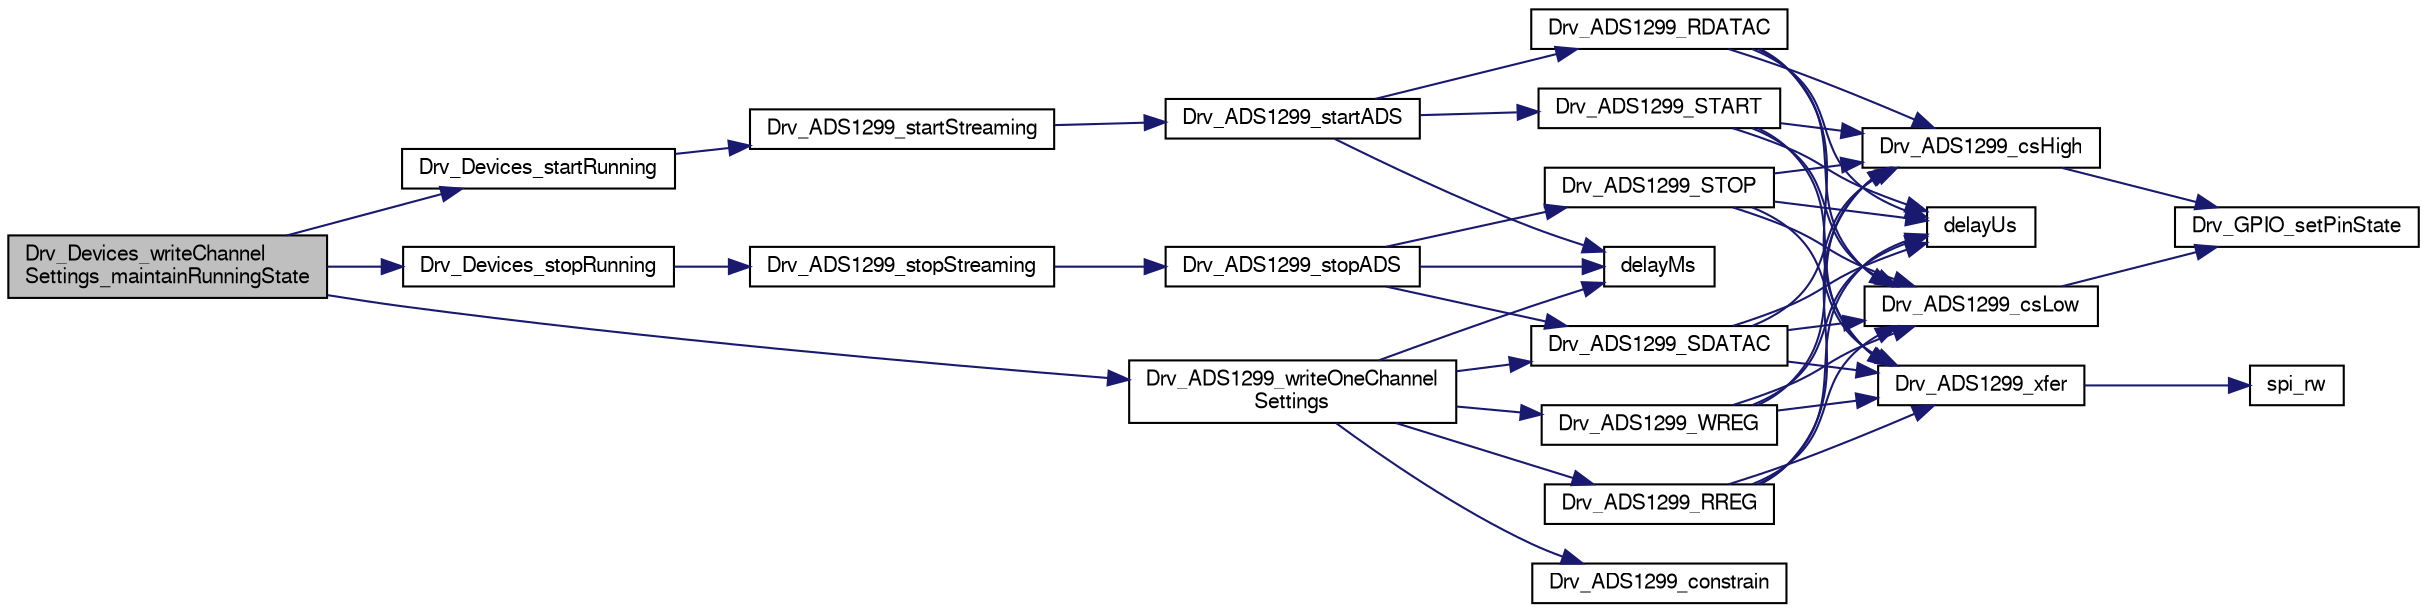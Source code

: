 digraph "Drv_Devices_writeChannelSettings_maintainRunningState"
{
  edge [fontname="FreeSans",fontsize="10",labelfontname="FreeSans",labelfontsize="10"];
  node [fontname="FreeSans",fontsize="10",shape=record];
  rankdir="LR";
  Node1 [label="Drv_Devices_writeChannel\lSettings_maintainRunningState",height=0.2,width=0.4,color="black", fillcolor="grey75", style="filled", fontcolor="black"];
  Node1 -> Node2 [color="midnightblue",fontsize="10",style="solid"];
  Node2 [label="Drv_Devices_stopRunning",height=0.2,width=0.4,color="black", fillcolor="white", style="filled",URL="$group__Devices__Library.html#ga8584f49a773b7e9add0e51bb0057fb54",tooltip="Stop data acquisition. "];
  Node2 -> Node3 [color="midnightblue",fontsize="10",style="solid"];
  Node3 [label="Drv_ADS1299_stopStreaming",height=0.2,width=0.4,color="black", fillcolor="white", style="filled",URL="$group__ADS1299__Library.html#ga76f9b41b04d6ac6a9fc5ba36884df125",tooltip="Stop data acquisition. "];
  Node3 -> Node4 [color="midnightblue",fontsize="10",style="solid"];
  Node4 [label="Drv_ADS1299_stopADS",height=0.2,width=0.4,color="black", fillcolor="white", style="filled",URL="$group__ADS1299__Library.html#gafed9edc40d47ce6fc0c7c5325b616d74",tooltip="Stop continuous data acquisition. "];
  Node4 -> Node5 [color="midnightblue",fontsize="10",style="solid"];
  Node5 [label="Drv_ADS1299_STOP",height=0.2,width=0.4,color="black", fillcolor="white", style="filled",URL="$group__ADS1299__Library.html#ga745a56f8f9a82a3ff488fdfa44b5877c",tooltip="Stop data acquisition. "];
  Node5 -> Node6 [color="midnightblue",fontsize="10",style="solid"];
  Node6 [label="Drv_ADS1299_csLow",height=0.2,width=0.4,color="black", fillcolor="white", style="filled",URL="$group__ADS1299__Library.html#gae7bfe7b22c142ad6af3606fc094dd149",tooltip="SPI chip select method. "];
  Node6 -> Node7 [color="midnightblue",fontsize="10",style="solid"];
  Node7 [label="Drv_GPIO_setPinState",height=0.2,width=0.4,color="black", fillcolor="white", style="filled",URL="$group__GPIO__Library.html#gaa0fc19aa74a1bf75817ba137e78f7a0a",tooltip="Set a GPIO pin state. "];
  Node5 -> Node8 [color="midnightblue",fontsize="10",style="solid"];
  Node8 [label="Drv_ADS1299_xfer",height=0.2,width=0.4,color="black", fillcolor="white", style="filled",URL="$group__ADS1299__Library.html#gaacd804d5af6ab72174a9cb050dcf9041",tooltip="SPI communication method. "];
  Node8 -> Node9 [color="midnightblue",fontsize="10",style="solid"];
  Node9 [label="spi_rw",height=0.2,width=0.4,color="black", fillcolor="white", style="filled",URL="$group__SSP__Library.html#ga3808c285915bc0c410f4188eafce502d",tooltip="Faster way to transfer a single a byte via SSP. "];
  Node5 -> Node10 [color="midnightblue",fontsize="10",style="solid"];
  Node10 [label="delayUs",height=0.2,width=0.4,color="black", fillcolor="white", style="filled",URL="$group__Devices__Library.html#ga120f8cfcae7121ef62deee0473cf19ee",tooltip="Delay in microseconds. "];
  Node5 -> Node11 [color="midnightblue",fontsize="10",style="solid"];
  Node11 [label="Drv_ADS1299_csHigh",height=0.2,width=0.4,color="black", fillcolor="white", style="filled",URL="$group__ADS1299__Library.html#gad90e09cf6259d704d03a6b3f569d0976",tooltip="SPI chip de-select. "];
  Node11 -> Node7 [color="midnightblue",fontsize="10",style="solid"];
  Node4 -> Node12 [color="midnightblue",fontsize="10",style="solid"];
  Node12 [label="delayMs",height=0.2,width=0.4,color="black", fillcolor="white", style="filled",URL="$group__Devices__Library.html#gadde208bf0ea8bb35d8606d3859219a40",tooltip="Delay in milliseconds. "];
  Node4 -> Node13 [color="midnightblue",fontsize="10",style="solid"];
  Node13 [label="Drv_ADS1299_SDATAC",height=0.2,width=0.4,color="black", fillcolor="white", style="filled",URL="$group__ADS1299__Library.html#ga9715d3a40b02158b668d9c82bd0af79a",tooltip="Get out of read data continuous mode. "];
  Node13 -> Node6 [color="midnightblue",fontsize="10",style="solid"];
  Node13 -> Node8 [color="midnightblue",fontsize="10",style="solid"];
  Node13 -> Node10 [color="midnightblue",fontsize="10",style="solid"];
  Node13 -> Node11 [color="midnightblue",fontsize="10",style="solid"];
  Node1 -> Node14 [color="midnightblue",fontsize="10",style="solid"];
  Node14 [label="Drv_ADS1299_writeOneChannel\lSettings",height=0.2,width=0.4,color="black", fillcolor="white", style="filled",URL="$group__ADS1299__Library.html#gab10b419566b34fa502514a113505312d",tooltip="Write settings of only one specific channel. "];
  Node14 -> Node15 [color="midnightblue",fontsize="10",style="solid"];
  Node15 [label="Drv_ADS1299_constrain",height=0.2,width=0.4,color="black", fillcolor="white", style="filled",URL="$group__ADS1299__Library.html#ga713b706931292d92d4e8972d79a311a0",tooltip="Constrains a number to be within a range. "];
  Node14 -> Node13 [color="midnightblue",fontsize="10",style="solid"];
  Node14 -> Node12 [color="midnightblue",fontsize="10",style="solid"];
  Node14 -> Node16 [color="midnightblue",fontsize="10",style="solid"];
  Node16 [label="Drv_ADS1299_WREG",height=0.2,width=0.4,color="black", fillcolor="white", style="filled",URL="$group__ADS1299__Library.html#gaeb3dbf8ae39e90411b32757240f61b8b",tooltip="Write one ADS register. "];
  Node16 -> Node6 [color="midnightblue",fontsize="10",style="solid"];
  Node16 -> Node8 [color="midnightblue",fontsize="10",style="solid"];
  Node16 -> Node10 [color="midnightblue",fontsize="10",style="solid"];
  Node16 -> Node11 [color="midnightblue",fontsize="10",style="solid"];
  Node14 -> Node17 [color="midnightblue",fontsize="10",style="solid"];
  Node17 [label="Drv_ADS1299_RREG",height=0.2,width=0.4,color="black", fillcolor="white", style="filled",URL="$group__ADS1299__Library.html#ga1c03d79e9a6080ed2de6916b1dd47849",tooltip="Read one ADS register. "];
  Node17 -> Node6 [color="midnightblue",fontsize="10",style="solid"];
  Node17 -> Node8 [color="midnightblue",fontsize="10",style="solid"];
  Node17 -> Node10 [color="midnightblue",fontsize="10",style="solid"];
  Node17 -> Node11 [color="midnightblue",fontsize="10",style="solid"];
  Node1 -> Node18 [color="midnightblue",fontsize="10",style="solid"];
  Node18 [label="Drv_Devices_startRunning",height=0.2,width=0.4,color="black", fillcolor="white", style="filled",URL="$group__Devices__Library.html#ga7f4ddcd86724d8aad896ff12e43146ca",tooltip="Start data acquisition. "];
  Node18 -> Node19 [color="midnightblue",fontsize="10",style="solid"];
  Node19 [label="Drv_ADS1299_startStreaming",height=0.2,width=0.4,color="black", fillcolor="white", style="filled",URL="$group__ADS1299__Library.html#gad3ea6087f205bfce6610c763f3f332d3",tooltip="Start data acquisition. "];
  Node19 -> Node20 [color="midnightblue",fontsize="10",style="solid"];
  Node20 [label="Drv_ADS1299_startADS",height=0.2,width=0.4,color="black", fillcolor="white", style="filled",URL="$group__ADS1299__Library.html#gad2841df2e1508c7d9f86d0d90681986e",tooltip="Start continuous data acquisition. "];
  Node20 -> Node21 [color="midnightblue",fontsize="10",style="solid"];
  Node21 [label="Drv_ADS1299_RDATAC",height=0.2,width=0.4,color="black", fillcolor="white", style="filled",URL="$group__ADS1299__Library.html#ga51676dbe90976a582680808c7f32eadc",tooltip="Go into read data continuous mode. "];
  Node21 -> Node6 [color="midnightblue",fontsize="10",style="solid"];
  Node21 -> Node8 [color="midnightblue",fontsize="10",style="solid"];
  Node21 -> Node10 [color="midnightblue",fontsize="10",style="solid"];
  Node21 -> Node11 [color="midnightblue",fontsize="10",style="solid"];
  Node20 -> Node12 [color="midnightblue",fontsize="10",style="solid"];
  Node20 -> Node22 [color="midnightblue",fontsize="10",style="solid"];
  Node22 [label="Drv_ADS1299_START",height=0.2,width=0.4,color="black", fillcolor="white", style="filled",URL="$group__ADS1299__Library.html#gab74ff026d8a21e4c41ec454debdf0928",tooltip="Start data acquisition. "];
  Node22 -> Node6 [color="midnightblue",fontsize="10",style="solid"];
  Node22 -> Node8 [color="midnightblue",fontsize="10",style="solid"];
  Node22 -> Node10 [color="midnightblue",fontsize="10",style="solid"];
  Node22 -> Node11 [color="midnightblue",fontsize="10",style="solid"];
}
